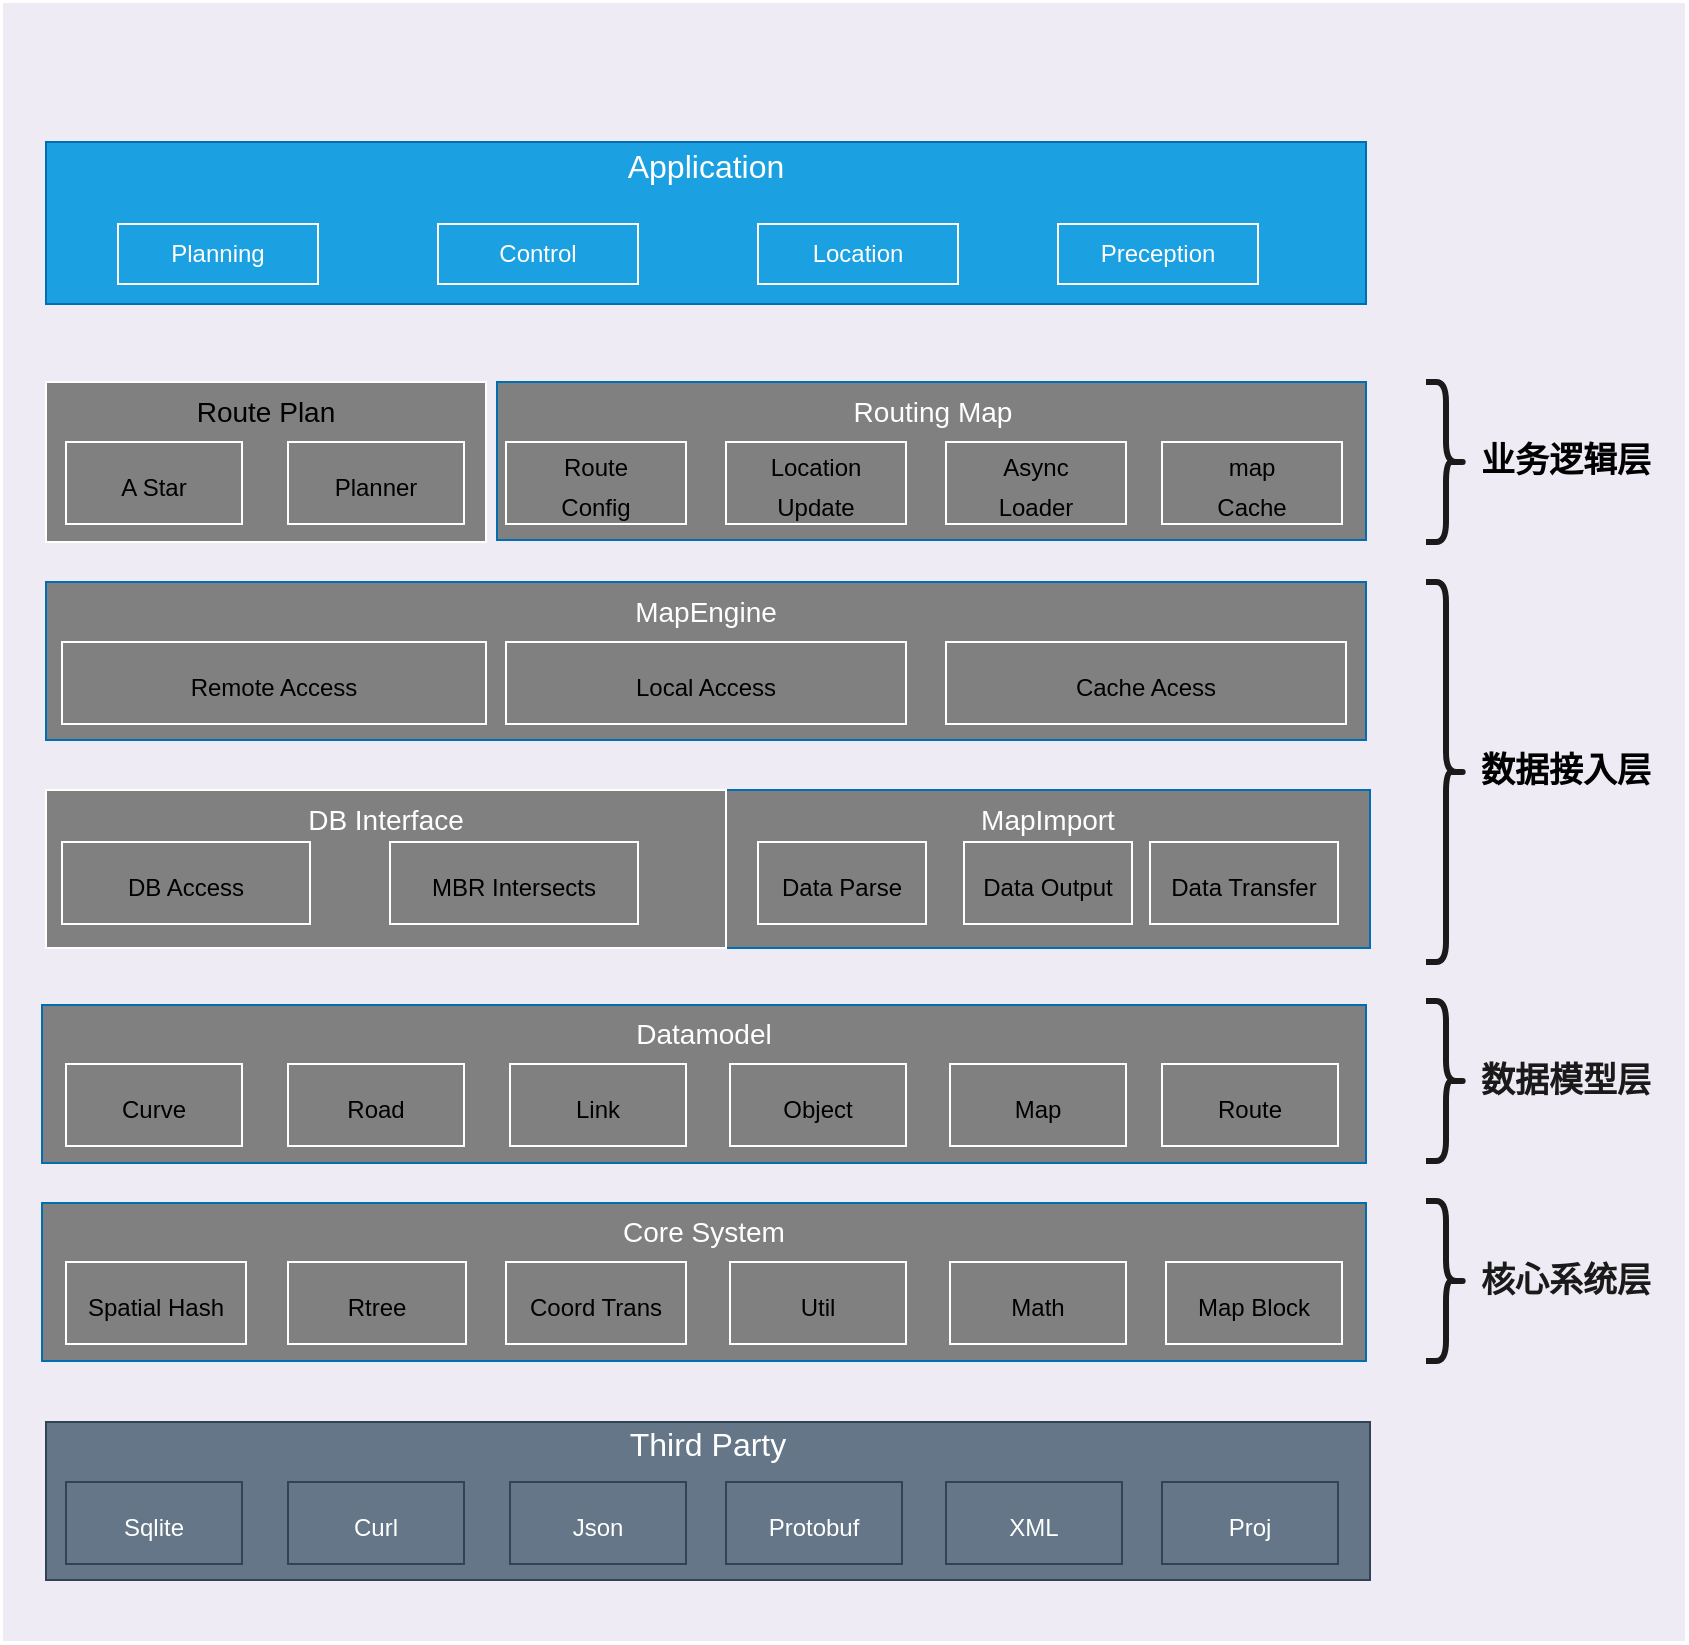 <mxfile>
    <diagram id="2mJ6WSfupJ5hoKNBxHqJ" name="Page-1">
        <mxGraphModel dx="590" dy="644" grid="1" gridSize="10" guides="1" tooltips="1" connect="1" arrows="1" fold="1" page="1" pageScale="1" pageWidth="850" pageHeight="1100" math="0" shadow="0">
            <root>
                <mxCell id="0"/>
                <mxCell id="1" parent="0"/>
                <mxCell id="49" value="" style="rounded=0;whiteSpace=wrap;html=1;strokeColor=#FFFFFF;fontSize=16;fillColor=#efebf4;" parent="1" vertex="1">
                    <mxGeometry x="18" y="20" width="842" height="820" as="geometry"/>
                </mxCell>
                <mxCell id="2" value="&lt;font style=&quot;font-size: 16px;&quot;&gt;Application&lt;br&gt;&lt;br&gt;&lt;br&gt;&lt;br&gt;&lt;/font&gt;" style="rounded=0;whiteSpace=wrap;html=1;align=center;fillColor=#1ba1e2;fontColor=#ffffff;strokeColor=#006EAF;" parent="1" vertex="1">
                    <mxGeometry x="40" y="90" width="660" height="81" as="geometry"/>
                </mxCell>
                <mxCell id="3" value="Planning" style="rounded=0;whiteSpace=wrap;html=1;fillColor=#1ba1e2;fontColor=#ffffff;strokeColor=#FFFFFF;" parent="1" vertex="1">
                    <mxGeometry x="76" y="131" width="100" height="30" as="geometry"/>
                </mxCell>
                <mxCell id="4" value="Control" style="rounded=0;whiteSpace=wrap;html=1;fillColor=#1ba1e2;fontColor=#ffffff;strokeColor=#FFFFFF;" parent="1" vertex="1">
                    <mxGeometry x="236" y="131" width="100" height="30" as="geometry"/>
                </mxCell>
                <mxCell id="5" value="Location" style="rounded=0;whiteSpace=wrap;html=1;fillColor=#1ba1e2;fontColor=#ffffff;strokeColor=#FFFFFF;" parent="1" vertex="1">
                    <mxGeometry x="396" y="131" width="100" height="30" as="geometry"/>
                </mxCell>
                <mxCell id="6" value="Preception" style="rounded=0;whiteSpace=wrap;html=1;strokeColor=#FFFFFF;fillColor=#1ba1e2;fontColor=#ffffff;" parent="1" vertex="1">
                    <mxGeometry x="546" y="131" width="100" height="30" as="geometry"/>
                </mxCell>
                <mxCell id="9" value="&lt;font style=&quot;font-size: 14px;&quot;&gt;Routing Map&lt;br&gt;&lt;br&gt;&lt;br&gt;&lt;br&gt;&lt;/font&gt;" style="rounded=0;whiteSpace=wrap;html=1;align=center;fillColor=#808080;fontColor=#ffffff;strokeColor=#006EAF;" parent="1" vertex="1">
                    <mxGeometry x="265.5" y="210" width="434.5" height="79" as="geometry"/>
                </mxCell>
                <mxCell id="10" value="Route Plan&lt;br&gt;&lt;br&gt;&lt;br&gt;&lt;br&gt;" style="rounded=0;whiteSpace=wrap;html=1;strokeColor=#FFFFFF;fontSize=14;fillColor=#808080;" parent="1" vertex="1">
                    <mxGeometry x="40" y="210" width="220" height="80" as="geometry"/>
                </mxCell>
                <mxCell id="11" value="&lt;font style=&quot;font-size: 14px;&quot;&gt;MapImport&lt;br&gt;&lt;br&gt;&lt;br&gt;&lt;br&gt;&lt;/font&gt;" style="rounded=0;whiteSpace=wrap;html=1;align=center;fillColor=#808080;fontColor=#ffffff;strokeColor=#006EAF;" parent="1" vertex="1">
                    <mxGeometry x="380" y="414" width="322" height="79" as="geometry"/>
                </mxCell>
                <mxCell id="12" value="&lt;span style=&quot;color: rgb(255, 255, 255);&quot;&gt;DB Interface&lt;br&gt;&lt;br&gt;&lt;br&gt;&lt;br&gt;&lt;/span&gt;" style="rounded=0;whiteSpace=wrap;html=1;strokeColor=#FFFFFF;fontSize=14;fillColor=#808080;" parent="1" vertex="1">
                    <mxGeometry x="40" y="414" width="340" height="79" as="geometry"/>
                </mxCell>
                <mxCell id="13" value="&lt;font style=&quot;font-size: 14px;&quot;&gt;MapEngine&lt;br&gt;&lt;br&gt;&lt;br&gt;&lt;br&gt;&lt;/font&gt;" style="rounded=0;whiteSpace=wrap;html=1;align=center;fillColor=#808080;fontColor=#ffffff;strokeColor=#006EAF;" parent="1" vertex="1">
                    <mxGeometry x="40" y="310" width="660" height="79" as="geometry"/>
                </mxCell>
                <mxCell id="14" value="&lt;font style=&quot;font-size: 12px;&quot;&gt;Route&lt;br&gt;Config&lt;/font&gt;" style="rounded=0;whiteSpace=wrap;html=1;strokeColor=#FFFFFF;fontSize=16;fillColor=#808080;" parent="1" vertex="1">
                    <mxGeometry x="270" y="240" width="90" height="41" as="geometry"/>
                </mxCell>
                <mxCell id="15" value="&lt;span style=&quot;font-size: 12px;&quot;&gt;Location&lt;br&gt;&lt;/span&gt;&lt;font style=&quot;font-size: 12px;&quot;&gt;Update&lt;/font&gt;" style="rounded=0;whiteSpace=wrap;html=1;strokeColor=#FFFFFF;fontSize=16;fillColor=#808080;" parent="1" vertex="1">
                    <mxGeometry x="380" y="240" width="90" height="41" as="geometry"/>
                </mxCell>
                <mxCell id="16" value="&lt;span style=&quot;font-size: 12px;&quot;&gt;Async&lt;br&gt;&lt;/span&gt;&lt;font style=&quot;font-size: 12px;&quot;&gt;Loader&lt;/font&gt;" style="rounded=0;whiteSpace=wrap;html=1;strokeColor=#FFFFFF;fontSize=16;fillColor=#808080;" parent="1" vertex="1">
                    <mxGeometry x="490" y="240" width="90" height="41" as="geometry"/>
                </mxCell>
                <mxCell id="17" value="&lt;font style=&quot;font-size: 12px;&quot;&gt;map&lt;br&gt;Cache&lt;/font&gt;" style="rounded=0;whiteSpace=wrap;html=1;strokeColor=#FFFFFF;fontSize=16;fillColor=#808080;" parent="1" vertex="1">
                    <mxGeometry x="598" y="240" width="90" height="41" as="geometry"/>
                </mxCell>
                <mxCell id="18" value="&lt;span style=&quot;font-size: 12px;&quot;&gt;A Star&lt;/span&gt;" style="rounded=0;whiteSpace=wrap;html=1;strokeColor=#FFFFFF;fontSize=16;fillColor=#808080;" parent="1" vertex="1">
                    <mxGeometry x="50" y="240" width="88" height="41" as="geometry"/>
                </mxCell>
                <mxCell id="19" value="&lt;span style=&quot;font-size: 12px;&quot;&gt;Planner&lt;/span&gt;" style="rounded=0;whiteSpace=wrap;html=1;strokeColor=#FFFFFF;fontSize=16;fillColor=#808080;" parent="1" vertex="1">
                    <mxGeometry x="161" y="240" width="88" height="41" as="geometry"/>
                </mxCell>
                <mxCell id="20" value="&lt;span style=&quot;font-size: 12px;&quot;&gt;Remote Access&lt;/span&gt;" style="rounded=0;whiteSpace=wrap;html=1;strokeColor=#FFFFFF;fontSize=16;fillColor=#808080;" parent="1" vertex="1">
                    <mxGeometry x="48" y="340" width="212" height="41" as="geometry"/>
                </mxCell>
                <mxCell id="21" value="&lt;span style=&quot;font-size: 12px;&quot;&gt;Local Access&lt;/span&gt;" style="rounded=0;whiteSpace=wrap;html=1;strokeColor=#FFFFFF;fontSize=16;fillColor=#808080;" parent="1" vertex="1">
                    <mxGeometry x="270" y="340" width="200" height="41" as="geometry"/>
                </mxCell>
                <mxCell id="22" value="&lt;span style=&quot;font-size: 12px;&quot;&gt;Cache Acess&lt;/span&gt;" style="rounded=0;whiteSpace=wrap;html=1;strokeColor=#FFFFFF;fontSize=16;fillColor=#808080;" parent="1" vertex="1">
                    <mxGeometry x="490" y="340" width="200" height="41" as="geometry"/>
                </mxCell>
                <mxCell id="23" value="&lt;font style=&quot;font-size: 14px;&quot;&gt;Core System&lt;br&gt;&lt;br&gt;&lt;br&gt;&lt;br&gt;&lt;/font&gt;" style="rounded=0;whiteSpace=wrap;html=1;align=center;fillColor=#808080;fontColor=#ffffff;strokeColor=#006EAF;" parent="1" vertex="1">
                    <mxGeometry x="38" y="620.5" width="662" height="79" as="geometry"/>
                </mxCell>
                <mxCell id="24" value="&lt;font style=&quot;font-size: 14px;&quot;&gt;Datamodel&lt;br&gt;&lt;br&gt;&lt;br&gt;&lt;br&gt;&lt;/font&gt;" style="rounded=0;whiteSpace=wrap;html=1;align=center;fillColor=#808080;fontColor=#ffffff;strokeColor=#006EAF;" parent="1" vertex="1">
                    <mxGeometry x="38" y="521.5" width="662" height="79" as="geometry"/>
                </mxCell>
                <mxCell id="25" value="" style="shape=curlyBracket;whiteSpace=wrap;html=1;rounded=1;flipH=1;labelPosition=right;verticalLabelPosition=middle;align=left;verticalAlign=middle;strokeColor=#1A1A1A;fontSize=12;fillColor=#808080;strokeWidth=3;" parent="1" vertex="1">
                    <mxGeometry x="730" y="210" width="20" height="80" as="geometry"/>
                </mxCell>
                <mxCell id="27" value="" style="shape=curlyBracket;whiteSpace=wrap;html=1;rounded=1;flipH=1;labelPosition=right;verticalLabelPosition=middle;align=left;verticalAlign=middle;strokeColor=#1A1A1A;fontSize=12;fillColor=#000000;strokeWidth=3;" parent="1" vertex="1">
                    <mxGeometry x="730" y="310" width="20" height="190" as="geometry"/>
                </mxCell>
                <mxCell id="31" value="&lt;font color=&quot;#000000&quot; style=&quot;font-size: 17px;&quot;&gt;&lt;b&gt;业务逻辑层&lt;/b&gt;&lt;/font&gt;" style="rounded=0;whiteSpace=wrap;html=1;strokeColor=none;fontSize=12;fillColor=none;strokeWidth=3;" parent="1" vertex="1">
                    <mxGeometry x="740" y="220" width="120" height="60" as="geometry"/>
                </mxCell>
                <mxCell id="32" value="&lt;font color=&quot;#000000&quot; style=&quot;font-size: 17px;&quot;&gt;&lt;b&gt;数据接入层&lt;/b&gt;&lt;/font&gt;" style="rounded=0;whiteSpace=wrap;html=1;strokeColor=none;fontSize=12;fillColor=none;strokeWidth=3;" parent="1" vertex="1">
                    <mxGeometry x="740" y="375" width="120" height="60" as="geometry"/>
                </mxCell>
                <mxCell id="33" value="&lt;font color=&quot;#1a1a1a&quot; style=&quot;font-size: 17px;&quot;&gt;&lt;b&gt;数据模型层&lt;/b&gt;&lt;/font&gt;" style="rounded=0;whiteSpace=wrap;html=1;strokeColor=none;fontSize=12;fillColor=none;strokeWidth=3;" parent="1" vertex="1">
                    <mxGeometry x="740" y="530" width="120" height="60" as="geometry"/>
                </mxCell>
                <mxCell id="34" value="&lt;font color=&quot;#1a1a1a&quot; style=&quot;font-size: 17px;&quot;&gt;&lt;b&gt;核心系统层&lt;/b&gt;&lt;/font&gt;" style="rounded=0;whiteSpace=wrap;html=1;strokeColor=none;fontSize=12;fillColor=none;strokeWidth=3;" parent="1" vertex="1">
                    <mxGeometry x="740" y="615" width="120" height="90" as="geometry"/>
                </mxCell>
                <mxCell id="35" value="&lt;font style=&quot;font-size: 16px;&quot;&gt;&lt;br&gt;Third Party&lt;br&gt;&lt;br&gt;&lt;br&gt;&lt;br&gt;&lt;br&gt;&lt;/font&gt;" style="rounded=0;whiteSpace=wrap;html=1;align=center;fillColor=#647687;fontColor=#ffffff;strokeColor=#314354;movable=1;resizable=1;rotatable=1;deletable=1;editable=1;connectable=1;" parent="1" vertex="1">
                    <mxGeometry x="40" y="730" width="662" height="79" as="geometry"/>
                </mxCell>
                <mxCell id="36" value="&lt;span style=&quot;font-size: 12px;&quot;&gt;Sqlite&lt;/span&gt;" style="rounded=0;whiteSpace=wrap;html=1;strokeColor=#314354;fontSize=16;fillColor=#647687;fontColor=#ffffff;movable=0;resizable=0;rotatable=0;deletable=0;editable=0;connectable=0;" parent="1" vertex="1">
                    <mxGeometry x="50" y="760" width="88" height="41" as="geometry"/>
                </mxCell>
                <mxCell id="37" value="&lt;span style=&quot;font-size: 12px;&quot;&gt;Curl&lt;/span&gt;" style="rounded=0;whiteSpace=wrap;html=1;strokeColor=#314354;fontSize=16;fillColor=#647687;fontColor=#ffffff;movable=0;resizable=0;rotatable=0;deletable=0;editable=0;connectable=0;" parent="1" vertex="1">
                    <mxGeometry x="161" y="760" width="88" height="41" as="geometry"/>
                </mxCell>
                <mxCell id="39" value="&lt;span style=&quot;font-size: 12px;&quot;&gt;Json&lt;/span&gt;" style="rounded=0;whiteSpace=wrap;html=1;strokeColor=#314354;fontSize=16;fillColor=#647687;fontColor=#ffffff;movable=0;resizable=0;rotatable=0;deletable=0;editable=0;connectable=0;" parent="1" vertex="1">
                    <mxGeometry x="272" y="760" width="88" height="41" as="geometry"/>
                </mxCell>
                <mxCell id="40" value="&lt;span style=&quot;font-size: 12px;&quot;&gt;Protobuf&lt;/span&gt;" style="rounded=0;whiteSpace=wrap;html=1;strokeColor=#314354;fontSize=16;fillColor=#647687;fontColor=#ffffff;movable=0;resizable=0;rotatable=0;deletable=0;editable=0;connectable=0;" parent="1" vertex="1">
                    <mxGeometry x="380" y="760" width="88" height="41" as="geometry"/>
                </mxCell>
                <mxCell id="41" value="&lt;span style=&quot;font-size: 12px;&quot;&gt;XML&lt;/span&gt;" style="rounded=0;whiteSpace=wrap;html=1;strokeColor=#314354;fontSize=16;fillColor=#647687;fontColor=#ffffff;movable=0;resizable=0;rotatable=0;deletable=0;editable=0;connectable=0;" parent="1" vertex="1">
                    <mxGeometry x="490" y="760" width="88" height="41" as="geometry"/>
                </mxCell>
                <mxCell id="42" value="&lt;span style=&quot;font-size: 12px;&quot;&gt;Proj&lt;/span&gt;" style="rounded=0;whiteSpace=wrap;html=1;strokeColor=#314354;fontSize=16;fillColor=#647687;fontColor=#ffffff;movable=0;resizable=0;rotatable=0;deletable=0;editable=0;connectable=0;" parent="1" vertex="1">
                    <mxGeometry x="598" y="760" width="88" height="41" as="geometry"/>
                </mxCell>
                <mxCell id="43" value="&lt;span style=&quot;font-size: 12px;&quot;&gt;Curve&lt;/span&gt;" style="rounded=0;whiteSpace=wrap;html=1;strokeColor=#FFFFFF;fontSize=16;fillColor=#808080;" parent="1" vertex="1">
                    <mxGeometry x="50" y="551" width="88" height="41" as="geometry"/>
                </mxCell>
                <mxCell id="44" value="&lt;span style=&quot;font-size: 12px;&quot;&gt;Road&lt;/span&gt;" style="rounded=0;whiteSpace=wrap;html=1;strokeColor=#FFFFFF;fontSize=16;fillColor=#808080;" parent="1" vertex="1">
                    <mxGeometry x="161" y="551" width="88" height="41" as="geometry"/>
                </mxCell>
                <mxCell id="45" value="&lt;span style=&quot;font-size: 12px;&quot;&gt;Link&lt;/span&gt;" style="rounded=0;whiteSpace=wrap;html=1;strokeColor=#FFFFFF;fontSize=16;fillColor=#808080;" parent="1" vertex="1">
                    <mxGeometry x="272" y="551" width="88" height="41" as="geometry"/>
                </mxCell>
                <mxCell id="46" value="&lt;span style=&quot;font-size: 12px;&quot;&gt;Object&lt;/span&gt;" style="rounded=0;whiteSpace=wrap;html=1;strokeColor=#FFFFFF;fontSize=16;fillColor=#808080;" parent="1" vertex="1">
                    <mxGeometry x="382" y="551" width="88" height="41" as="geometry"/>
                </mxCell>
                <mxCell id="47" value="&lt;span style=&quot;font-size: 12px;&quot;&gt;Map&lt;/span&gt;" style="rounded=0;whiteSpace=wrap;html=1;strokeColor=#FFFFFF;fontSize=16;fillColor=#808080;" parent="1" vertex="1">
                    <mxGeometry x="492" y="551" width="88" height="41" as="geometry"/>
                </mxCell>
                <mxCell id="48" value="&lt;span style=&quot;font-size: 12px;&quot;&gt;Route&lt;/span&gt;" style="rounded=0;whiteSpace=wrap;html=1;strokeColor=#FFFFFF;fontSize=16;fillColor=#808080;" parent="1" vertex="1">
                    <mxGeometry x="598" y="551" width="88" height="41" as="geometry"/>
                </mxCell>
                <mxCell id="50" value="" style="shape=curlyBracket;whiteSpace=wrap;html=1;rounded=1;flipH=1;labelPosition=right;verticalLabelPosition=middle;align=left;verticalAlign=middle;strokeColor=#1A1A1A;fontSize=12;fillColor=#808080;strokeWidth=3;size=0.5;" parent="1" vertex="1">
                    <mxGeometry x="730" y="519.5" width="20" height="80" as="geometry"/>
                </mxCell>
                <mxCell id="53" value="" style="shape=curlyBracket;whiteSpace=wrap;html=1;rounded=1;flipH=1;labelPosition=right;verticalLabelPosition=middle;align=left;verticalAlign=middle;strokeColor=#1A1A1A;fontSize=12;fillColor=#808080;strokeWidth=3;" parent="1" vertex="1">
                    <mxGeometry x="730" y="619.5" width="20" height="80" as="geometry"/>
                </mxCell>
                <mxCell id="58" value="&lt;span style=&quot;font-size: 12px;&quot;&gt;Spatial Hash&lt;/span&gt;" style="rounded=0;whiteSpace=wrap;html=1;strokeColor=#FFFFFF;fontSize=16;fillColor=#808080;" parent="1" vertex="1">
                    <mxGeometry x="50" y="650" width="90" height="41" as="geometry"/>
                </mxCell>
                <mxCell id="59" value="&lt;span style=&quot;font-size: 12px;&quot;&gt;Rtree&lt;/span&gt;" style="rounded=0;whiteSpace=wrap;html=1;strokeColor=#FFFFFF;fontSize=16;fillColor=#808080;" parent="1" vertex="1">
                    <mxGeometry x="161" y="650" width="89" height="41" as="geometry"/>
                </mxCell>
                <mxCell id="60" value="&lt;span style=&quot;font-size: 12px;&quot;&gt;Coord Trans&lt;/span&gt;" style="rounded=0;whiteSpace=wrap;html=1;strokeColor=#FFFFFF;fontSize=16;fillColor=#808080;" parent="1" vertex="1">
                    <mxGeometry x="270" y="650" width="90" height="41" as="geometry"/>
                </mxCell>
                <mxCell id="61" value="&lt;span style=&quot;font-size: 12px;&quot;&gt;Util&lt;/span&gt;" style="rounded=0;whiteSpace=wrap;html=1;strokeColor=#FFFFFF;fontSize=16;fillColor=#808080;" parent="1" vertex="1">
                    <mxGeometry x="382" y="650" width="88" height="41" as="geometry"/>
                </mxCell>
                <mxCell id="62" value="&lt;span style=&quot;font-size: 12px;&quot;&gt;Math&lt;/span&gt;" style="rounded=0;whiteSpace=wrap;html=1;strokeColor=#FFFFFF;fontSize=16;fillColor=#808080;" parent="1" vertex="1">
                    <mxGeometry x="492" y="650" width="88" height="41" as="geometry"/>
                </mxCell>
                <mxCell id="63" value="&lt;span style=&quot;font-size: 12px;&quot;&gt;Map Block&lt;/span&gt;" style="rounded=0;whiteSpace=wrap;html=1;strokeColor=#FFFFFF;fontSize=16;fillColor=#808080;" parent="1" vertex="1">
                    <mxGeometry x="600" y="650" width="88" height="41" as="geometry"/>
                </mxCell>
                <mxCell id="65" value="&lt;span style=&quot;font-size: 12px;&quot;&gt;Data Parse&lt;/span&gt;" style="rounded=0;whiteSpace=wrap;html=1;strokeColor=#FFFFFF;fontSize=16;fillColor=#808080;" parent="1" vertex="1">
                    <mxGeometry x="396" y="440" width="84" height="41" as="geometry"/>
                </mxCell>
                <mxCell id="66" value="&lt;span style=&quot;font-size: 12px;&quot;&gt;Data Transfer&lt;/span&gt;" style="rounded=0;whiteSpace=wrap;html=1;strokeColor=#FFFFFF;fontSize=16;fillColor=#808080;" parent="1" vertex="1">
                    <mxGeometry x="592" y="440" width="94" height="41" as="geometry"/>
                </mxCell>
                <mxCell id="67" value="&lt;span style=&quot;font-size: 12px;&quot;&gt;DB Access&lt;/span&gt;" style="rounded=0;whiteSpace=wrap;html=1;strokeColor=#FFFFFF;fontSize=16;fillColor=#808080;" parent="1" vertex="1">
                    <mxGeometry x="48" y="440" width="124" height="41" as="geometry"/>
                </mxCell>
                <mxCell id="68" value="&lt;span style=&quot;font-size: 12px;&quot;&gt;Data Output&lt;/span&gt;" style="rounded=0;whiteSpace=wrap;html=1;strokeColor=#FFFFFF;fontSize=16;fillColor=#808080;" parent="1" vertex="1">
                    <mxGeometry x="499" y="440" width="84" height="41" as="geometry"/>
                </mxCell>
                <mxCell id="69" value="&lt;span style=&quot;font-size: 12px;&quot;&gt;MBR Intersects&lt;/span&gt;" style="rounded=0;whiteSpace=wrap;html=1;strokeColor=#FFFFFF;fontSize=16;fillColor=#808080;" parent="1" vertex="1">
                    <mxGeometry x="212" y="440" width="124" height="41" as="geometry"/>
                </mxCell>
            </root>
        </mxGraphModel>
    </diagram>
</mxfile>